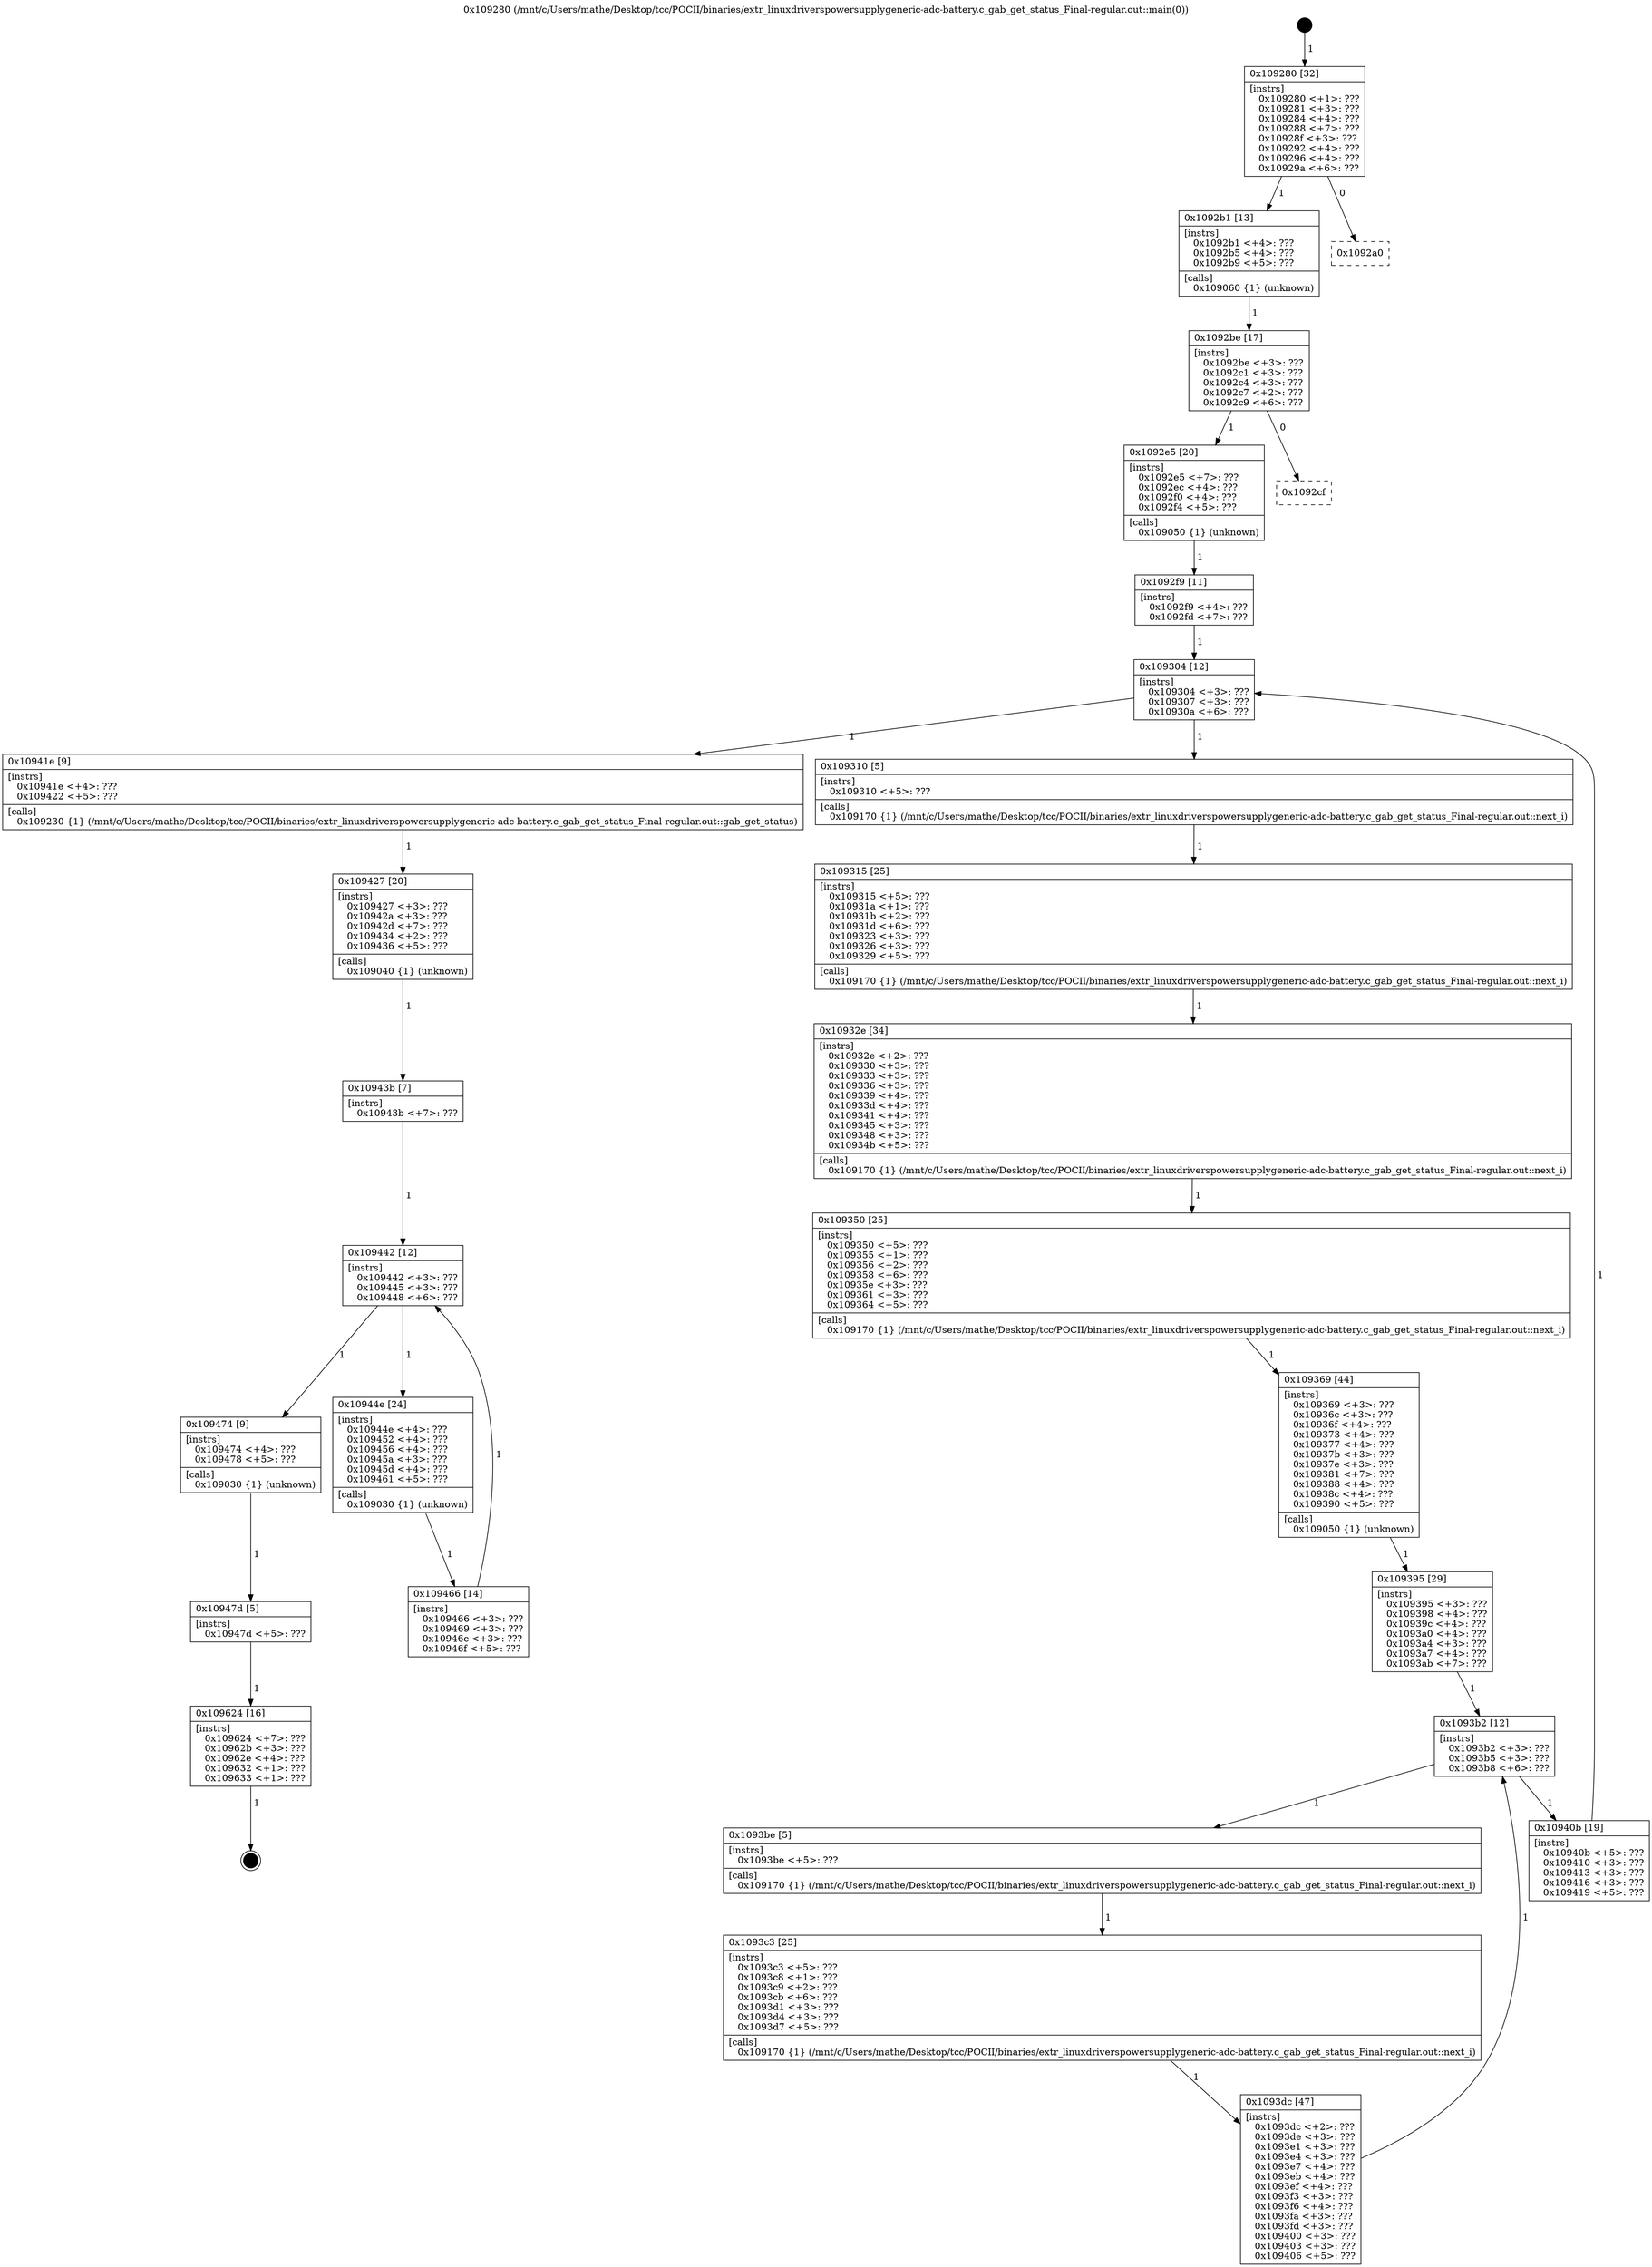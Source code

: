 digraph "0x109280" {
  label = "0x109280 (/mnt/c/Users/mathe/Desktop/tcc/POCII/binaries/extr_linuxdriverspowersupplygeneric-adc-battery.c_gab_get_status_Final-regular.out::main(0))"
  labelloc = "t"
  node[shape=record]

  Entry [label="",width=0.3,height=0.3,shape=circle,fillcolor=black,style=filled]
  "0x109280" [label="{
     0x109280 [32]\l
     | [instrs]\l
     &nbsp;&nbsp;0x109280 \<+1\>: ???\l
     &nbsp;&nbsp;0x109281 \<+3\>: ???\l
     &nbsp;&nbsp;0x109284 \<+4\>: ???\l
     &nbsp;&nbsp;0x109288 \<+7\>: ???\l
     &nbsp;&nbsp;0x10928f \<+3\>: ???\l
     &nbsp;&nbsp;0x109292 \<+4\>: ???\l
     &nbsp;&nbsp;0x109296 \<+4\>: ???\l
     &nbsp;&nbsp;0x10929a \<+6\>: ???\l
  }"]
  "0x1092b1" [label="{
     0x1092b1 [13]\l
     | [instrs]\l
     &nbsp;&nbsp;0x1092b1 \<+4\>: ???\l
     &nbsp;&nbsp;0x1092b5 \<+4\>: ???\l
     &nbsp;&nbsp;0x1092b9 \<+5\>: ???\l
     | [calls]\l
     &nbsp;&nbsp;0x109060 \{1\} (unknown)\l
  }"]
  "0x1092a0" [label="{
     0x1092a0\l
  }", style=dashed]
  "0x1092be" [label="{
     0x1092be [17]\l
     | [instrs]\l
     &nbsp;&nbsp;0x1092be \<+3\>: ???\l
     &nbsp;&nbsp;0x1092c1 \<+3\>: ???\l
     &nbsp;&nbsp;0x1092c4 \<+3\>: ???\l
     &nbsp;&nbsp;0x1092c7 \<+2\>: ???\l
     &nbsp;&nbsp;0x1092c9 \<+6\>: ???\l
  }"]
  "0x1092e5" [label="{
     0x1092e5 [20]\l
     | [instrs]\l
     &nbsp;&nbsp;0x1092e5 \<+7\>: ???\l
     &nbsp;&nbsp;0x1092ec \<+4\>: ???\l
     &nbsp;&nbsp;0x1092f0 \<+4\>: ???\l
     &nbsp;&nbsp;0x1092f4 \<+5\>: ???\l
     | [calls]\l
     &nbsp;&nbsp;0x109050 \{1\} (unknown)\l
  }"]
  "0x1092cf" [label="{
     0x1092cf\l
  }", style=dashed]
  "0x109304" [label="{
     0x109304 [12]\l
     | [instrs]\l
     &nbsp;&nbsp;0x109304 \<+3\>: ???\l
     &nbsp;&nbsp;0x109307 \<+3\>: ???\l
     &nbsp;&nbsp;0x10930a \<+6\>: ???\l
  }"]
  "0x10941e" [label="{
     0x10941e [9]\l
     | [instrs]\l
     &nbsp;&nbsp;0x10941e \<+4\>: ???\l
     &nbsp;&nbsp;0x109422 \<+5\>: ???\l
     | [calls]\l
     &nbsp;&nbsp;0x109230 \{1\} (/mnt/c/Users/mathe/Desktop/tcc/POCII/binaries/extr_linuxdriverspowersupplygeneric-adc-battery.c_gab_get_status_Final-regular.out::gab_get_status)\l
  }"]
  "0x109310" [label="{
     0x109310 [5]\l
     | [instrs]\l
     &nbsp;&nbsp;0x109310 \<+5\>: ???\l
     | [calls]\l
     &nbsp;&nbsp;0x109170 \{1\} (/mnt/c/Users/mathe/Desktop/tcc/POCII/binaries/extr_linuxdriverspowersupplygeneric-adc-battery.c_gab_get_status_Final-regular.out::next_i)\l
  }"]
  "0x109315" [label="{
     0x109315 [25]\l
     | [instrs]\l
     &nbsp;&nbsp;0x109315 \<+5\>: ???\l
     &nbsp;&nbsp;0x10931a \<+1\>: ???\l
     &nbsp;&nbsp;0x10931b \<+2\>: ???\l
     &nbsp;&nbsp;0x10931d \<+6\>: ???\l
     &nbsp;&nbsp;0x109323 \<+3\>: ???\l
     &nbsp;&nbsp;0x109326 \<+3\>: ???\l
     &nbsp;&nbsp;0x109329 \<+5\>: ???\l
     | [calls]\l
     &nbsp;&nbsp;0x109170 \{1\} (/mnt/c/Users/mathe/Desktop/tcc/POCII/binaries/extr_linuxdriverspowersupplygeneric-adc-battery.c_gab_get_status_Final-regular.out::next_i)\l
  }"]
  "0x10932e" [label="{
     0x10932e [34]\l
     | [instrs]\l
     &nbsp;&nbsp;0x10932e \<+2\>: ???\l
     &nbsp;&nbsp;0x109330 \<+3\>: ???\l
     &nbsp;&nbsp;0x109333 \<+3\>: ???\l
     &nbsp;&nbsp;0x109336 \<+3\>: ???\l
     &nbsp;&nbsp;0x109339 \<+4\>: ???\l
     &nbsp;&nbsp;0x10933d \<+4\>: ???\l
     &nbsp;&nbsp;0x109341 \<+4\>: ???\l
     &nbsp;&nbsp;0x109345 \<+3\>: ???\l
     &nbsp;&nbsp;0x109348 \<+3\>: ???\l
     &nbsp;&nbsp;0x10934b \<+5\>: ???\l
     | [calls]\l
     &nbsp;&nbsp;0x109170 \{1\} (/mnt/c/Users/mathe/Desktop/tcc/POCII/binaries/extr_linuxdriverspowersupplygeneric-adc-battery.c_gab_get_status_Final-regular.out::next_i)\l
  }"]
  "0x109350" [label="{
     0x109350 [25]\l
     | [instrs]\l
     &nbsp;&nbsp;0x109350 \<+5\>: ???\l
     &nbsp;&nbsp;0x109355 \<+1\>: ???\l
     &nbsp;&nbsp;0x109356 \<+2\>: ???\l
     &nbsp;&nbsp;0x109358 \<+6\>: ???\l
     &nbsp;&nbsp;0x10935e \<+3\>: ???\l
     &nbsp;&nbsp;0x109361 \<+3\>: ???\l
     &nbsp;&nbsp;0x109364 \<+5\>: ???\l
     | [calls]\l
     &nbsp;&nbsp;0x109170 \{1\} (/mnt/c/Users/mathe/Desktop/tcc/POCII/binaries/extr_linuxdriverspowersupplygeneric-adc-battery.c_gab_get_status_Final-regular.out::next_i)\l
  }"]
  "0x109369" [label="{
     0x109369 [44]\l
     | [instrs]\l
     &nbsp;&nbsp;0x109369 \<+3\>: ???\l
     &nbsp;&nbsp;0x10936c \<+3\>: ???\l
     &nbsp;&nbsp;0x10936f \<+4\>: ???\l
     &nbsp;&nbsp;0x109373 \<+4\>: ???\l
     &nbsp;&nbsp;0x109377 \<+4\>: ???\l
     &nbsp;&nbsp;0x10937b \<+3\>: ???\l
     &nbsp;&nbsp;0x10937e \<+3\>: ???\l
     &nbsp;&nbsp;0x109381 \<+7\>: ???\l
     &nbsp;&nbsp;0x109388 \<+4\>: ???\l
     &nbsp;&nbsp;0x10938c \<+4\>: ???\l
     &nbsp;&nbsp;0x109390 \<+5\>: ???\l
     | [calls]\l
     &nbsp;&nbsp;0x109050 \{1\} (unknown)\l
  }"]
  "0x1093b2" [label="{
     0x1093b2 [12]\l
     | [instrs]\l
     &nbsp;&nbsp;0x1093b2 \<+3\>: ???\l
     &nbsp;&nbsp;0x1093b5 \<+3\>: ???\l
     &nbsp;&nbsp;0x1093b8 \<+6\>: ???\l
  }"]
  "0x10940b" [label="{
     0x10940b [19]\l
     | [instrs]\l
     &nbsp;&nbsp;0x10940b \<+5\>: ???\l
     &nbsp;&nbsp;0x109410 \<+3\>: ???\l
     &nbsp;&nbsp;0x109413 \<+3\>: ???\l
     &nbsp;&nbsp;0x109416 \<+3\>: ???\l
     &nbsp;&nbsp;0x109419 \<+5\>: ???\l
  }"]
  "0x1093be" [label="{
     0x1093be [5]\l
     | [instrs]\l
     &nbsp;&nbsp;0x1093be \<+5\>: ???\l
     | [calls]\l
     &nbsp;&nbsp;0x109170 \{1\} (/mnt/c/Users/mathe/Desktop/tcc/POCII/binaries/extr_linuxdriverspowersupplygeneric-adc-battery.c_gab_get_status_Final-regular.out::next_i)\l
  }"]
  "0x1093c3" [label="{
     0x1093c3 [25]\l
     | [instrs]\l
     &nbsp;&nbsp;0x1093c3 \<+5\>: ???\l
     &nbsp;&nbsp;0x1093c8 \<+1\>: ???\l
     &nbsp;&nbsp;0x1093c9 \<+2\>: ???\l
     &nbsp;&nbsp;0x1093cb \<+6\>: ???\l
     &nbsp;&nbsp;0x1093d1 \<+3\>: ???\l
     &nbsp;&nbsp;0x1093d4 \<+3\>: ???\l
     &nbsp;&nbsp;0x1093d7 \<+5\>: ???\l
     | [calls]\l
     &nbsp;&nbsp;0x109170 \{1\} (/mnt/c/Users/mathe/Desktop/tcc/POCII/binaries/extr_linuxdriverspowersupplygeneric-adc-battery.c_gab_get_status_Final-regular.out::next_i)\l
  }"]
  "0x1093dc" [label="{
     0x1093dc [47]\l
     | [instrs]\l
     &nbsp;&nbsp;0x1093dc \<+2\>: ???\l
     &nbsp;&nbsp;0x1093de \<+3\>: ???\l
     &nbsp;&nbsp;0x1093e1 \<+3\>: ???\l
     &nbsp;&nbsp;0x1093e4 \<+3\>: ???\l
     &nbsp;&nbsp;0x1093e7 \<+4\>: ???\l
     &nbsp;&nbsp;0x1093eb \<+4\>: ???\l
     &nbsp;&nbsp;0x1093ef \<+4\>: ???\l
     &nbsp;&nbsp;0x1093f3 \<+3\>: ???\l
     &nbsp;&nbsp;0x1093f6 \<+4\>: ???\l
     &nbsp;&nbsp;0x1093fa \<+3\>: ???\l
     &nbsp;&nbsp;0x1093fd \<+3\>: ???\l
     &nbsp;&nbsp;0x109400 \<+3\>: ???\l
     &nbsp;&nbsp;0x109403 \<+3\>: ???\l
     &nbsp;&nbsp;0x109406 \<+5\>: ???\l
  }"]
  "0x109395" [label="{
     0x109395 [29]\l
     | [instrs]\l
     &nbsp;&nbsp;0x109395 \<+3\>: ???\l
     &nbsp;&nbsp;0x109398 \<+4\>: ???\l
     &nbsp;&nbsp;0x10939c \<+4\>: ???\l
     &nbsp;&nbsp;0x1093a0 \<+4\>: ???\l
     &nbsp;&nbsp;0x1093a4 \<+3\>: ???\l
     &nbsp;&nbsp;0x1093a7 \<+4\>: ???\l
     &nbsp;&nbsp;0x1093ab \<+7\>: ???\l
  }"]
  Exit [label="",width=0.3,height=0.3,shape=circle,fillcolor=black,style=filled,peripheries=2]
  "0x1092f9" [label="{
     0x1092f9 [11]\l
     | [instrs]\l
     &nbsp;&nbsp;0x1092f9 \<+4\>: ???\l
     &nbsp;&nbsp;0x1092fd \<+7\>: ???\l
  }"]
  "0x109427" [label="{
     0x109427 [20]\l
     | [instrs]\l
     &nbsp;&nbsp;0x109427 \<+3\>: ???\l
     &nbsp;&nbsp;0x10942a \<+3\>: ???\l
     &nbsp;&nbsp;0x10942d \<+7\>: ???\l
     &nbsp;&nbsp;0x109434 \<+2\>: ???\l
     &nbsp;&nbsp;0x109436 \<+5\>: ???\l
     | [calls]\l
     &nbsp;&nbsp;0x109040 \{1\} (unknown)\l
  }"]
  "0x109442" [label="{
     0x109442 [12]\l
     | [instrs]\l
     &nbsp;&nbsp;0x109442 \<+3\>: ???\l
     &nbsp;&nbsp;0x109445 \<+3\>: ???\l
     &nbsp;&nbsp;0x109448 \<+6\>: ???\l
  }"]
  "0x109474" [label="{
     0x109474 [9]\l
     | [instrs]\l
     &nbsp;&nbsp;0x109474 \<+4\>: ???\l
     &nbsp;&nbsp;0x109478 \<+5\>: ???\l
     | [calls]\l
     &nbsp;&nbsp;0x109030 \{1\} (unknown)\l
  }"]
  "0x10944e" [label="{
     0x10944e [24]\l
     | [instrs]\l
     &nbsp;&nbsp;0x10944e \<+4\>: ???\l
     &nbsp;&nbsp;0x109452 \<+4\>: ???\l
     &nbsp;&nbsp;0x109456 \<+4\>: ???\l
     &nbsp;&nbsp;0x10945a \<+3\>: ???\l
     &nbsp;&nbsp;0x10945d \<+4\>: ???\l
     &nbsp;&nbsp;0x109461 \<+5\>: ???\l
     | [calls]\l
     &nbsp;&nbsp;0x109030 \{1\} (unknown)\l
  }"]
  "0x109466" [label="{
     0x109466 [14]\l
     | [instrs]\l
     &nbsp;&nbsp;0x109466 \<+3\>: ???\l
     &nbsp;&nbsp;0x109469 \<+3\>: ???\l
     &nbsp;&nbsp;0x10946c \<+3\>: ???\l
     &nbsp;&nbsp;0x10946f \<+5\>: ???\l
  }"]
  "0x10943b" [label="{
     0x10943b [7]\l
     | [instrs]\l
     &nbsp;&nbsp;0x10943b \<+7\>: ???\l
  }"]
  "0x10947d" [label="{
     0x10947d [5]\l
     | [instrs]\l
     &nbsp;&nbsp;0x10947d \<+5\>: ???\l
  }"]
  "0x109624" [label="{
     0x109624 [16]\l
     | [instrs]\l
     &nbsp;&nbsp;0x109624 \<+7\>: ???\l
     &nbsp;&nbsp;0x10962b \<+3\>: ???\l
     &nbsp;&nbsp;0x10962e \<+4\>: ???\l
     &nbsp;&nbsp;0x109632 \<+1\>: ???\l
     &nbsp;&nbsp;0x109633 \<+1\>: ???\l
  }"]
  Entry -> "0x109280" [label=" 1"]
  "0x109280" -> "0x1092b1" [label=" 1"]
  "0x109280" -> "0x1092a0" [label=" 0"]
  "0x1092b1" -> "0x1092be" [label=" 1"]
  "0x1092be" -> "0x1092e5" [label=" 1"]
  "0x1092be" -> "0x1092cf" [label=" 0"]
  "0x1092e5" -> "0x1092f9" [label=" 1"]
  "0x109304" -> "0x10941e" [label=" 1"]
  "0x109304" -> "0x109310" [label=" 1"]
  "0x109310" -> "0x109315" [label=" 1"]
  "0x109315" -> "0x10932e" [label=" 1"]
  "0x10932e" -> "0x109350" [label=" 1"]
  "0x109350" -> "0x109369" [label=" 1"]
  "0x109369" -> "0x109395" [label=" 1"]
  "0x1093b2" -> "0x10940b" [label=" 1"]
  "0x1093b2" -> "0x1093be" [label=" 1"]
  "0x1093be" -> "0x1093c3" [label=" 1"]
  "0x1093c3" -> "0x1093dc" [label=" 1"]
  "0x109395" -> "0x1093b2" [label=" 1"]
  "0x1093dc" -> "0x1093b2" [label=" 1"]
  "0x109624" -> Exit [label=" 1"]
  "0x1092f9" -> "0x109304" [label=" 1"]
  "0x10940b" -> "0x109304" [label=" 1"]
  "0x10941e" -> "0x109427" [label=" 1"]
  "0x109427" -> "0x10943b" [label=" 1"]
  "0x109442" -> "0x109474" [label=" 1"]
  "0x109442" -> "0x10944e" [label=" 1"]
  "0x10944e" -> "0x109466" [label=" 1"]
  "0x10943b" -> "0x109442" [label=" 1"]
  "0x109466" -> "0x109442" [label=" 1"]
  "0x109474" -> "0x10947d" [label=" 1"]
  "0x10947d" -> "0x109624" [label=" 1"]
}
